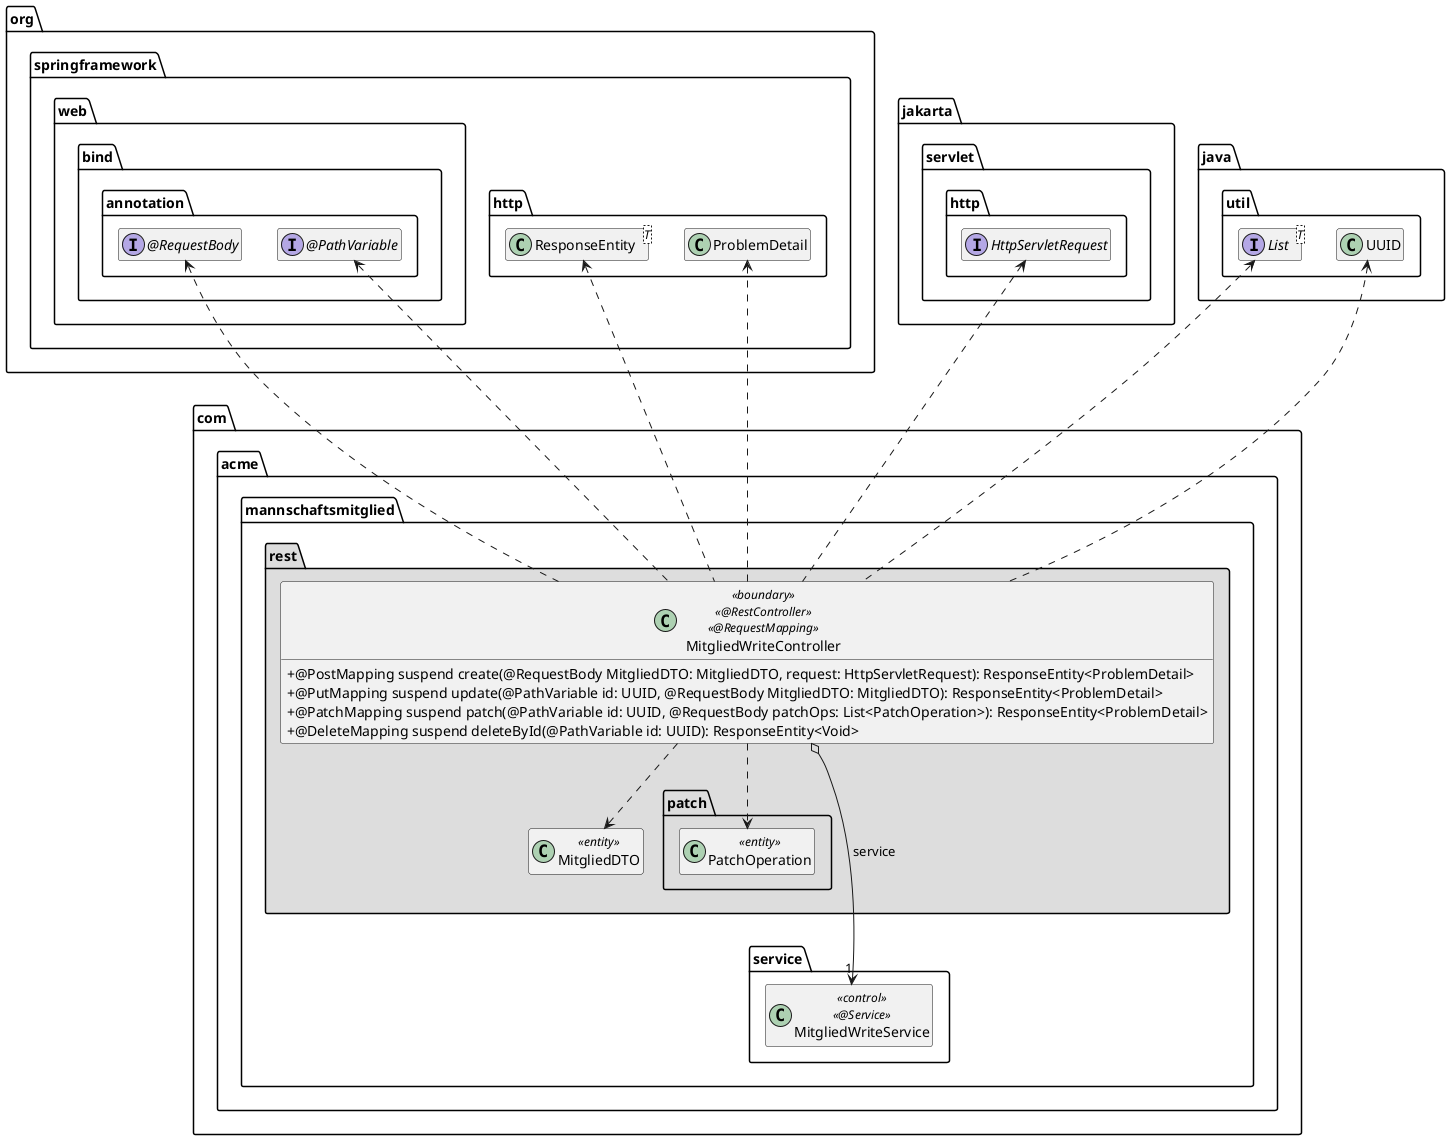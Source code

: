 ' Copyright (C) 2019 - present Juergen Zimmermann, Hochschule Karlsruhe
'
' This program is free software: you can redistribute it and/or modify
' it under the terms of the GNU General Public License as published by
' the Free Software Foundation, either version 3 of the License, or
' (at your option) any later version.
'
' This program is distributed in the hope that it will be useful,
' but WITHOUT ANY WARRANTY; without even the implied warranty of
' MERCHANTABILITY or FITNESS FOR A PARTICULAR PURPOSE.  See the
' GNU General Public License for more details.
'
' You should have received a copy of the GNU General Public License
' along with this program.  If not, see <https://www.gnu.org/licenses/>.
@startuml MitgliedWriteController

skinparam classAttributeIconSize 0

package org.springframework {
    package web.bind.annotation {
        interface "@PathVariable" as PathVariable

        interface "@RequestBody" as RequestBody
    }

    package http {
        class ResponseEntity<T>
        class ProblemDetail

    }
}

package jakarta.servlet.http {
    interface HttpServletRequest
}

package java.util {
    interface List<T>
    class UUID
}

package com.acme.mannschaftsmitglied {
    package service {
        class MitgliedWriteService << control >> << @Service >>
    }

    package rest #DDDDDD {
        package patch {
            class PatchOperation <<entity>>
        }

        class MitgliedDTO <<entity>>

        class MitgliedWriteController << boundary >> << @RestController >> << @RequestMapping >> {
            + @PostMapping suspend create(@RequestBody MitgliedDTO: MitgliedDTO, request: HttpServletRequest): ResponseEntity<ProblemDetail>
            + @PutMapping suspend update(@PathVariable id: UUID, @RequestBody MitgliedDTO: MitgliedDTO): ResponseEntity<ProblemDetail>
            + @PatchMapping suspend patch(@PathVariable id: UUID, @RequestBody patchOps: List<PatchOperation>): ResponseEntity<ProblemDetail>
            + @DeleteMapping suspend deleteById(@PathVariable id: UUID): ResponseEntity<Void>
        }

        MitgliedWriteController o-down-> "1" MitgliedWriteService : service
        MitgliedWriteController ..> MitgliedDTO
        MitgliedWriteController ..> ProblemDetail
        MitgliedWriteController ..> PatchOperation

        MitgliedWriteController .up.> ResponseEntity
        MitgliedWriteController .up.> HttpServletRequest

        MitgliedWriteController .up.> PathVariable
        MitgliedWriteController .up.> RequestBody

        MitgliedWriteController .up.> UUID
        MitgliedWriteController .up.> List

        PatchOperation .[hidden].> MitgliedWriteService
    }
}

hide empty members


@enduml
